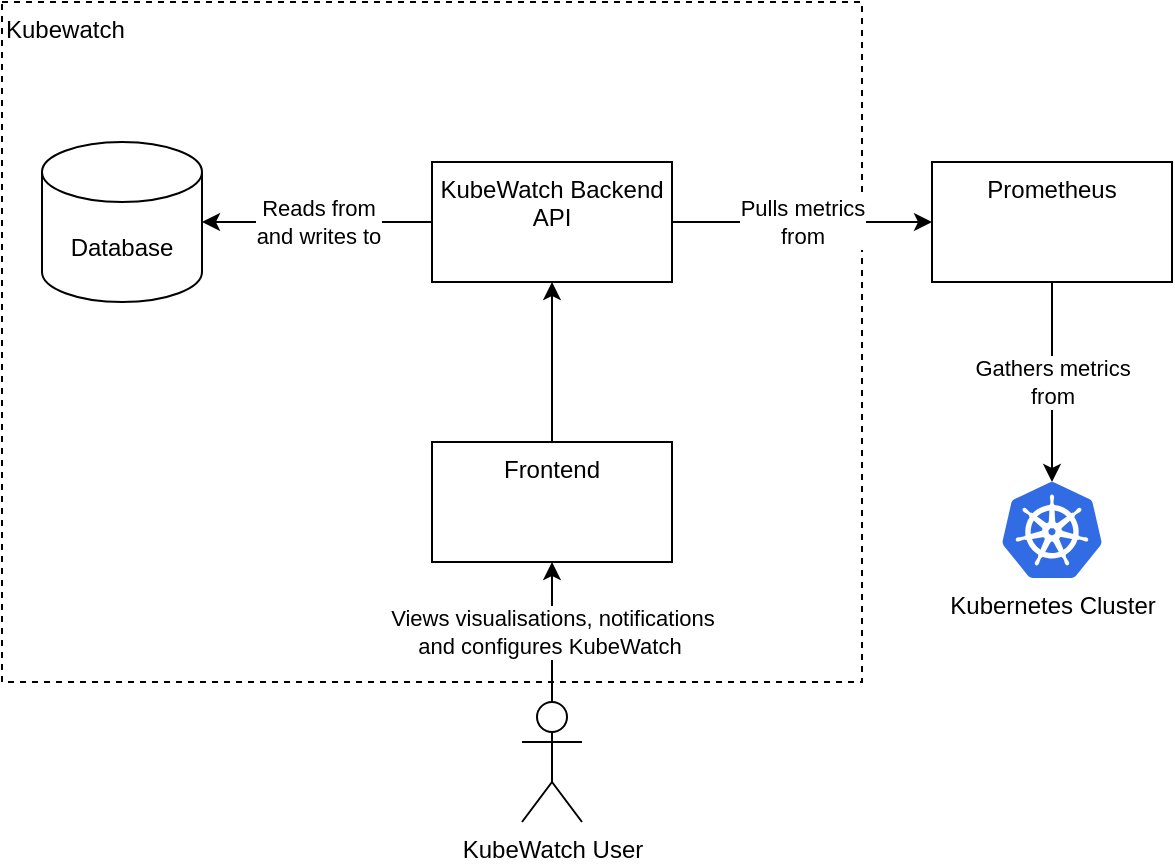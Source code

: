 <mxfile version="16.5.1" type="device"><diagram id="AmTqFOqn3dXTEwt37umZ" name="Page-1"><mxGraphModel dx="1102" dy="1025" grid="1" gridSize="10" guides="1" tooltips="1" connect="1" arrows="1" fold="1" page="1" pageScale="1" pageWidth="827" pageHeight="1169" math="0" shadow="0"><root><mxCell id="0"/><mxCell id="1" parent="0"/><mxCell id="wzD5YncnkmuTWMMhhZrM-9" value="Kubewatch" style="rounded=0;whiteSpace=wrap;html=1;dashed=1;fillColor=none;align=left;verticalAlign=top;" vertex="1" parent="1"><mxGeometry x="80" y="240" width="430" height="340" as="geometry"/></mxCell><mxCell id="wzD5YncnkmuTWMMhhZrM-3" value="Views visualisations, notifications&lt;br&gt;and configures KubeWatch&amp;nbsp;" style="edgeStyle=orthogonalEdgeStyle;rounded=0;orthogonalLoop=1;jettySize=auto;html=1;" edge="1" parent="1" source="wzD5YncnkmuTWMMhhZrM-1" target="wzD5YncnkmuTWMMhhZrM-10"><mxGeometry relative="1" as="geometry"/></mxCell><mxCell id="wzD5YncnkmuTWMMhhZrM-1" value="KubeWatch User" style="shape=umlActor;verticalLabelPosition=bottom;verticalAlign=top;html=1;outlineConnect=0;" vertex="1" parent="1"><mxGeometry x="340" y="590" width="30" height="60" as="geometry"/></mxCell><mxCell id="wzD5YncnkmuTWMMhhZrM-5" value="Pulls metrics&lt;br&gt;from" style="edgeStyle=orthogonalEdgeStyle;rounded=0;orthogonalLoop=1;jettySize=auto;html=1;" edge="1" parent="1" source="wzD5YncnkmuTWMMhhZrM-2" target="wzD5YncnkmuTWMMhhZrM-4"><mxGeometry relative="1" as="geometry"/></mxCell><mxCell id="wzD5YncnkmuTWMMhhZrM-2" value="KubeWatch Backend API" style="whiteSpace=wrap;html=1;verticalAlign=top;" vertex="1" parent="1"><mxGeometry x="295" y="320" width="120" height="60" as="geometry"/></mxCell><mxCell id="wzD5YncnkmuTWMMhhZrM-7" value="Gathers metrics&lt;br&gt;from" style="edgeStyle=orthogonalEdgeStyle;rounded=0;orthogonalLoop=1;jettySize=auto;html=1;jumpStyle=none;targetPerimeterSpacing=0;spacingLeft=0;spacingRight=0;labelBorderColor=none;jumpSize=6;shadow=0;sketch=0;" edge="1" parent="1" source="wzD5YncnkmuTWMMhhZrM-4" target="wzD5YncnkmuTWMMhhZrM-8"><mxGeometry relative="1" as="geometry"><mxPoint x="616" y="350" as="sourcePoint"/><mxPoint x="605" y="480" as="targetPoint"/></mxGeometry></mxCell><mxCell id="wzD5YncnkmuTWMMhhZrM-4" value="Prometheus" style="whiteSpace=wrap;html=1;verticalAlign=top;" vertex="1" parent="1"><mxGeometry x="545" y="320" width="120" height="60" as="geometry"/></mxCell><mxCell id="wzD5YncnkmuTWMMhhZrM-8" value="Kubernetes Cluster" style="sketch=0;aspect=fixed;html=1;points=[];align=center;image;fontSize=12;image=img/lib/mscae/Kubernetes.svg;" vertex="1" parent="1"><mxGeometry x="580" y="480" width="50" height="48" as="geometry"/></mxCell><mxCell id="wzD5YncnkmuTWMMhhZrM-11" style="edgeStyle=orthogonalEdgeStyle;rounded=0;sketch=0;jumpStyle=none;jumpSize=6;orthogonalLoop=1;jettySize=auto;html=1;shadow=0;labelBorderColor=none;targetPerimeterSpacing=0;" edge="1" parent="1" source="wzD5YncnkmuTWMMhhZrM-10" target="wzD5YncnkmuTWMMhhZrM-2"><mxGeometry relative="1" as="geometry"/></mxCell><mxCell id="wzD5YncnkmuTWMMhhZrM-10" value="Frontend" style="whiteSpace=wrap;html=1;verticalAlign=top;" vertex="1" parent="1"><mxGeometry x="295" y="460" width="120" height="60" as="geometry"/></mxCell><mxCell id="wzD5YncnkmuTWMMhhZrM-13" value="Reads from&lt;br&gt;and writes to" style="edgeStyle=orthogonalEdgeStyle;rounded=0;sketch=0;jumpStyle=none;jumpSize=6;orthogonalLoop=1;jettySize=auto;html=1;shadow=0;labelBorderColor=none;sourcePerimeterSpacing=0;" edge="1" parent="1" source="wzD5YncnkmuTWMMhhZrM-2" target="wzD5YncnkmuTWMMhhZrM-12"><mxGeometry relative="1" as="geometry"/></mxCell><mxCell id="wzD5YncnkmuTWMMhhZrM-12" value="Database" style="shape=cylinder3;whiteSpace=wrap;html=1;boundedLbl=1;backgroundOutline=1;size=15;fillColor=none;" vertex="1" parent="1"><mxGeometry x="100" y="310" width="80" height="80" as="geometry"/></mxCell></root></mxGraphModel></diagram></mxfile>